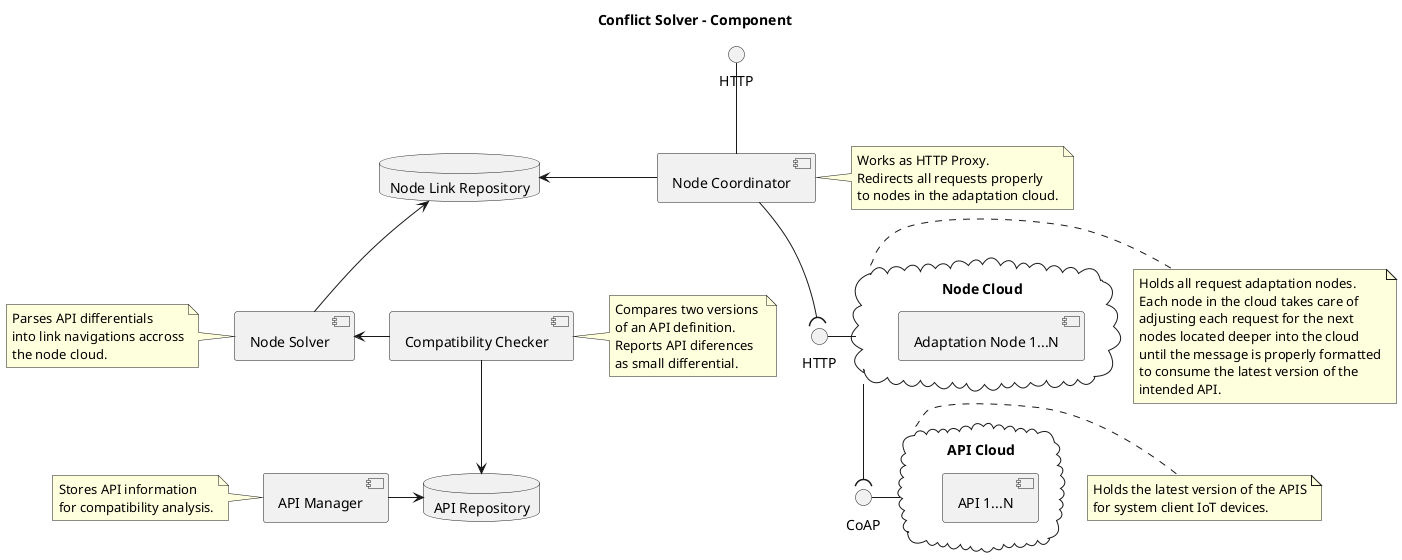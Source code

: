 @startuml

'Title'
title Conflict Solver - Component

'Use UML2 icons'
skinparam componentStyle uml2


'Components'
component "API Manager" as apimngr
component "Compatibility Checker" as compchecker
component "Node Solver" as nodesolver
component "Node Coordinator" as nodecoor


'Interfaces'
interface "HTTP" as http_nodecoor
interface "HTTP" as http_nodecloud
interface "CoAP" as coap_apicloud



'Clouds'
cloud "Node Cloud" as nodecloud {
    component "Adaptation Node 1...N" as apinodes
}
cloud "API Cloud" as apicloud {
    component "API 1...N" as apis
}

'Repositories'
database "API Repository" as apirep
database "Node Link Repository" as noderep


'Relations'
http_nodecoor -down- nodecoor
nodecoor -left-> noderep
nodecoor -down-( http_nodecloud
http_nodecloud -right- nodecloud
nodecloud -down-( coap_apicloud
coap_apicloud -right- apicloud
nodesolver -up-> noderep
nodesolver <-right- compchecker
compchecker -down-> apirep
apimngr -right-> apirep

'Notes'
note right of nodecoor
    Works as HTTP Proxy.
    Redirects all requests properly
    to nodes in the adaptation cloud.
end note

note right of compchecker
    Compares two versions 
    of an API definition.
    Reports API diferences 
    as small differential.
end note

note left of nodesolver
    Parses API differentials
    into link navigations accross
    the node cloud.
end note

note left of apimngr
    Stores API information
    for compatibility analysis.
end note

note right of nodecloud
    Holds all request adaptation nodes.
    Each node in the cloud takes care of
    adjusting each request for the next
    nodes located deeper into the cloud
    until the message is properly formatted
    to consume the latest version of the
    intended API.
end note

note right of apicloud
    Holds the latest version of the APIS
    for system client IoT devices.
end note

@enduml
